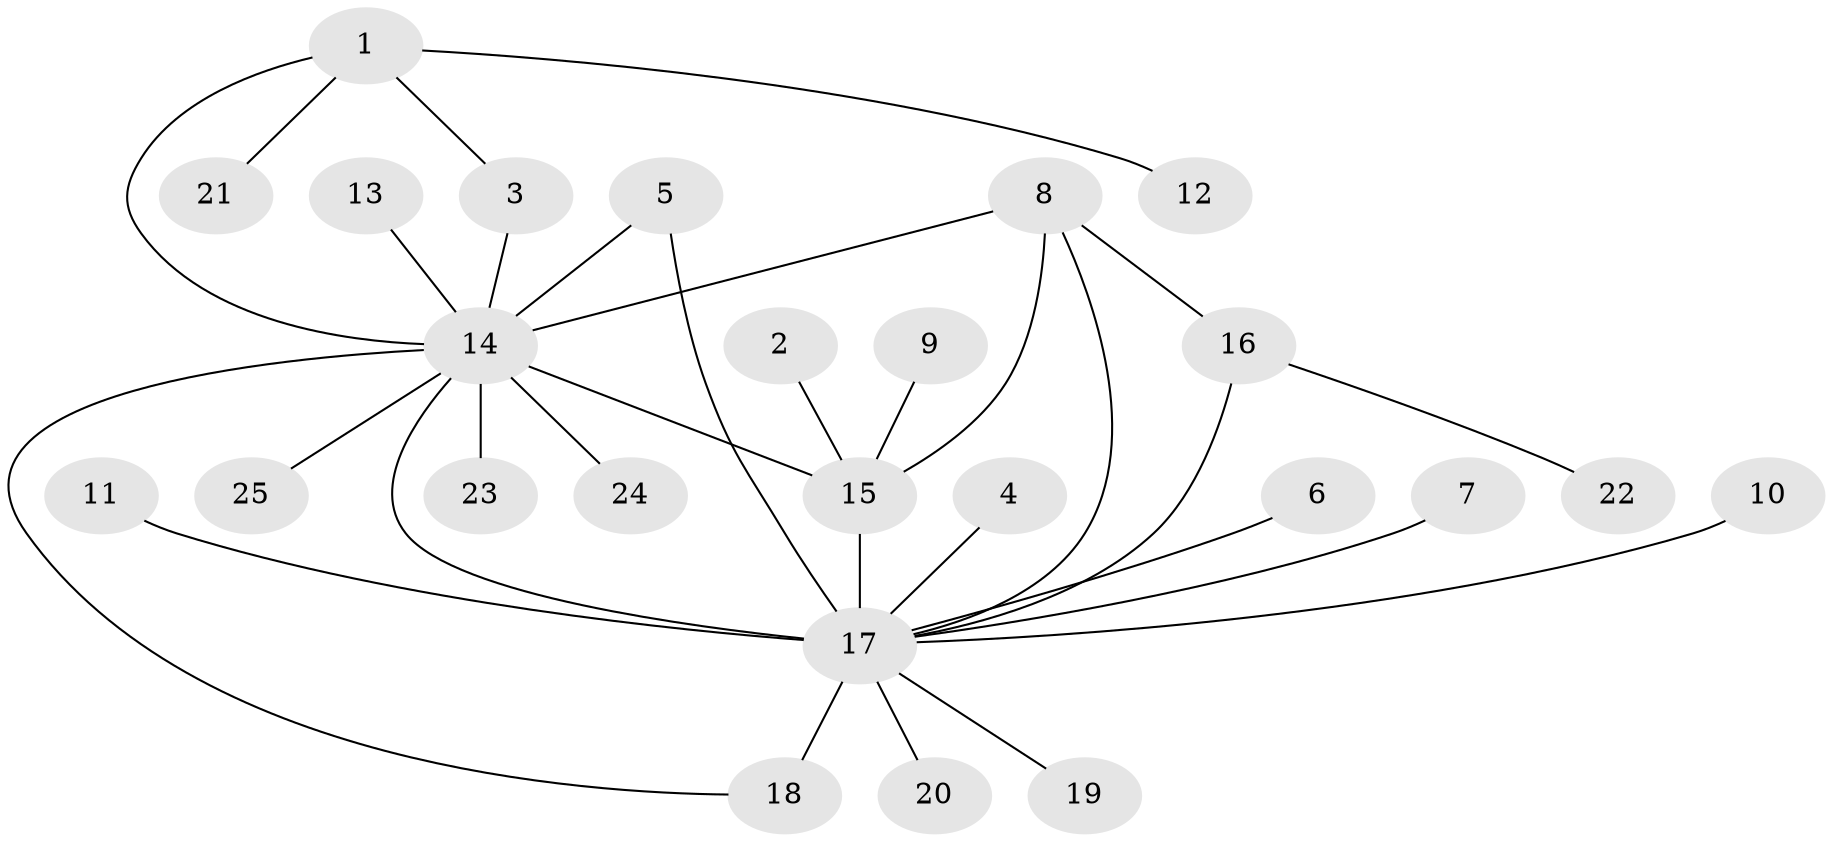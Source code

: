 // original degree distribution, {5: 0.12, 3: 0.04, 17: 0.04, 2: 0.32, 4: 0.06, 6: 0.06, 1: 0.36}
// Generated by graph-tools (version 1.1) at 2025/25/03/09/25 03:25:54]
// undirected, 25 vertices, 31 edges
graph export_dot {
graph [start="1"]
  node [color=gray90,style=filled];
  1;
  2;
  3;
  4;
  5;
  6;
  7;
  8;
  9;
  10;
  11;
  12;
  13;
  14;
  15;
  16;
  17;
  18;
  19;
  20;
  21;
  22;
  23;
  24;
  25;
  1 -- 3 [weight=1.0];
  1 -- 12 [weight=1.0];
  1 -- 14 [weight=1.0];
  1 -- 21 [weight=1.0];
  2 -- 15 [weight=1.0];
  3 -- 14 [weight=1.0];
  4 -- 17 [weight=1.0];
  5 -- 14 [weight=3.0];
  5 -- 17 [weight=1.0];
  6 -- 17 [weight=1.0];
  7 -- 17 [weight=1.0];
  8 -- 14 [weight=1.0];
  8 -- 15 [weight=1.0];
  8 -- 16 [weight=1.0];
  8 -- 17 [weight=1.0];
  9 -- 15 [weight=1.0];
  10 -- 17 [weight=1.0];
  11 -- 17 [weight=1.0];
  13 -- 14 [weight=2.0];
  14 -- 15 [weight=3.0];
  14 -- 17 [weight=2.0];
  14 -- 18 [weight=1.0];
  14 -- 23 [weight=4.0];
  14 -- 24 [weight=1.0];
  14 -- 25 [weight=1.0];
  15 -- 17 [weight=3.0];
  16 -- 17 [weight=1.0];
  16 -- 22 [weight=1.0];
  17 -- 18 [weight=3.0];
  17 -- 19 [weight=1.0];
  17 -- 20 [weight=1.0];
}
